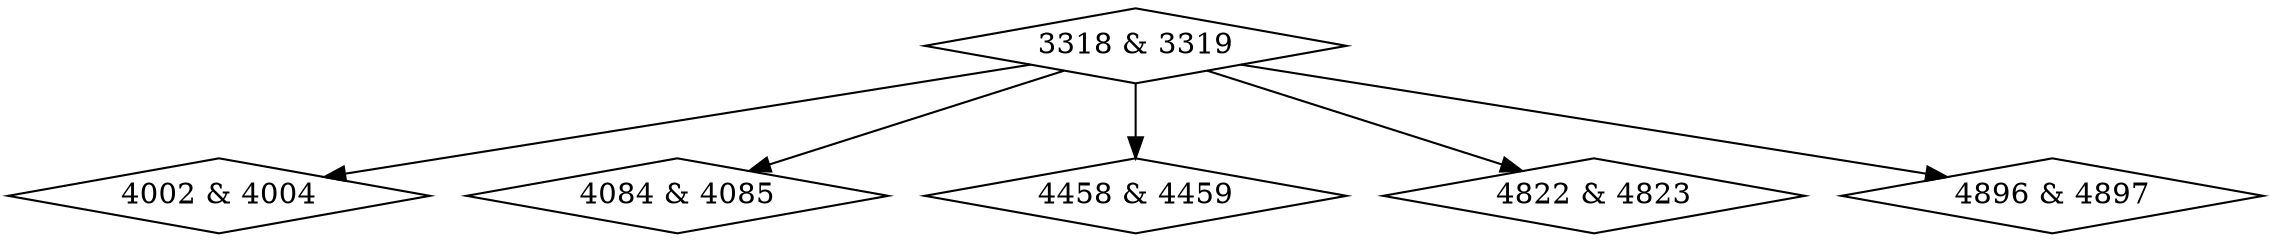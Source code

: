 digraph {
0 [label = "3318 & 3319", shape = diamond];
1 [label = "4002 & 4004", shape = diamond];
2 [label = "4084 & 4085", shape = diamond];
3 [label = "4458 & 4459", shape = diamond];
4 [label = "4822 & 4823", shape = diamond];
5 [label = "4896 & 4897", shape = diamond];
0->1;
0->2;
0->3;
0->4;
0->5;
}
